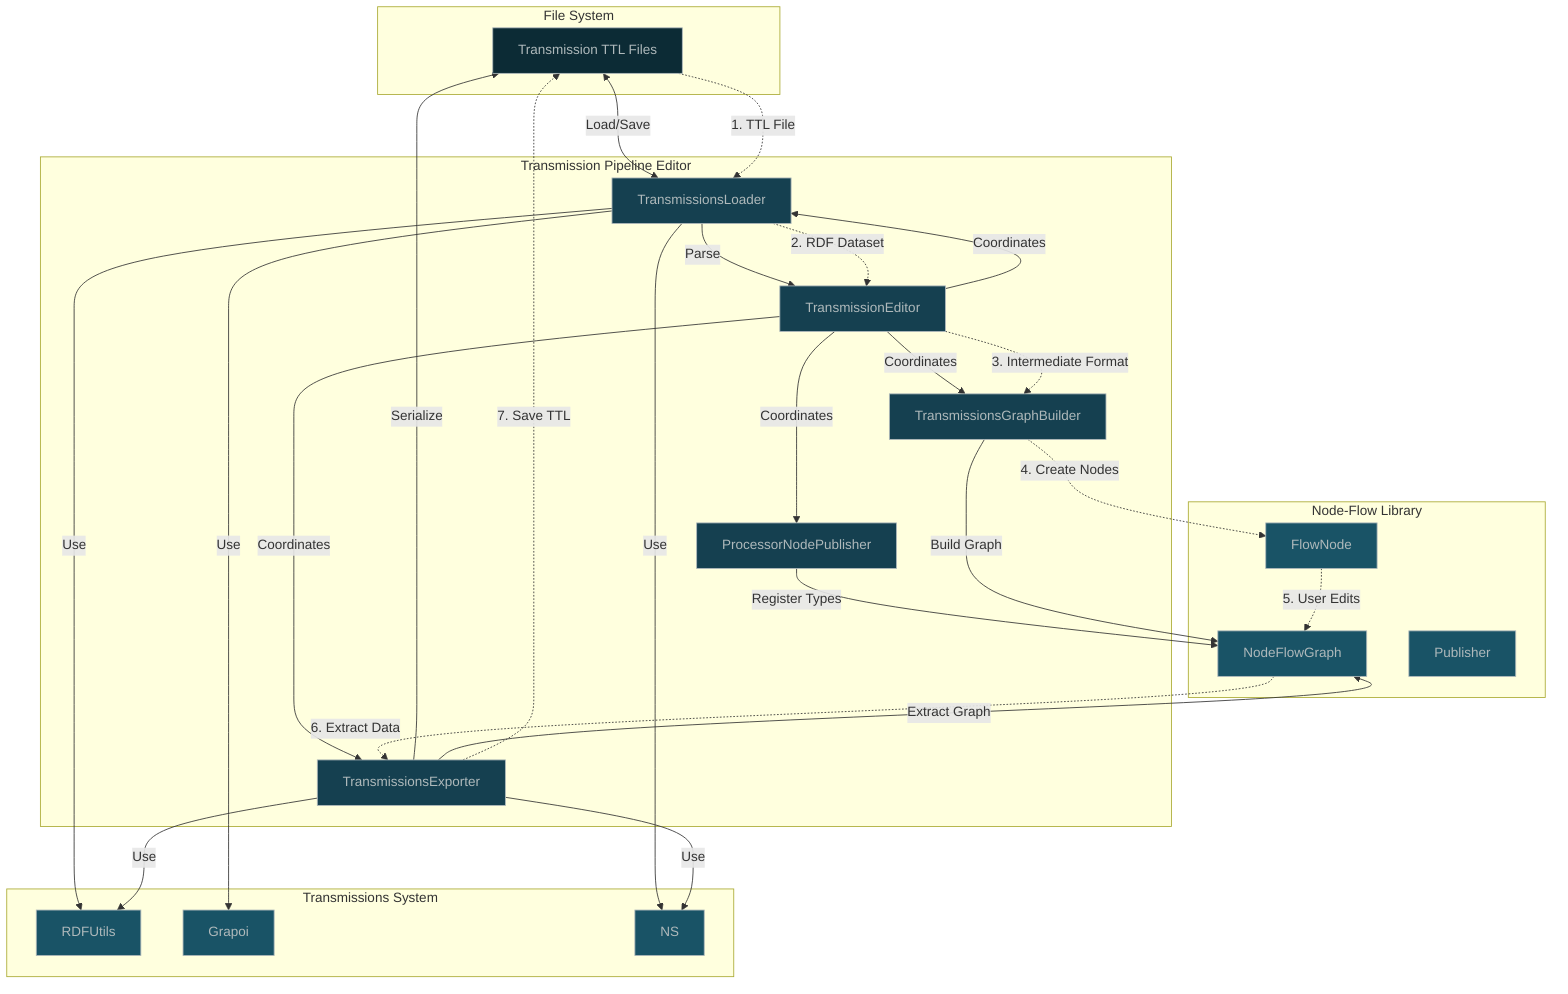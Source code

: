 flowchart TB
    subgraph files["File System"]
        TTL["Transmission TTL Files"]
    end
    
    subgraph editor["Transmission Pipeline Editor"]
        TE["TransmissionEditor"]
        TL["TransmissionsLoader"]
        PNP["ProcessorNodePublisher"]
        TGB["TransmissionsGraphBuilder"]
        TEX["TransmissionsExporter"]
    end
    
    subgraph nodeflow["Node-Flow Library"]
        NFG["NodeFlowGraph"]
        FN["FlowNode"]
        PB["Publisher"]
    end
    
    subgraph system["Transmissions System"]
        RU["RDFUtils"]
        GP["Grapoi"]
        NS["NS"]
    end
    
    %% Component Relationships
    TTL <--"Load/Save"--> TL
    TL --"Parse"--> TE
    TEX --"Serialize"--> TTL
    
    TE --"Coordinates"--> TL
    TE --"Coordinates"--> PNP
    TE --"Coordinates"--> TGB
    TE --"Coordinates"--> TEX
    
    PNP --"Register Types"--> NFG
    TGB --"Build Graph"--> NFG
    TEX --"Extract Graph"--> NFG
    
    TL --"Use"--> RU
    TL --"Use"--> GP
    TL --"Use"--> NS
    TEX --"Use"--> RU
    TEX --"Use"--> NS
    
    %% Data Flow
    TTL -.->|"1. TTL File"| TL
    TL -.->|"2. RDF Dataset"| TE
    TE -.->|"3. Intermediate Format"| TGB
    TGB -.->|"4. Create Nodes"| FN
    FN -.->|"5. User Edits"| NFG
    NFG -.->|"6. Extract Data"| TEX
    TEX -.->|"7. Save TTL"| TTL
    
    classDef component fill:#154050,stroke:#afb9bb,color:#afb9bb
    classDef data fill:#07212a,stroke:#afb9bb,color:#afb9bb,stroke-dasharray: 5 5
    classDef system fill:#195366,stroke:#afb9bb,color:#afb9bb
    classDef files fill:#0c2b35,stroke:#afb9bb,color:#afb9bb
    
    class TE,TL,PNP,TGB,TEX component
    class NFG,FN,PB system
    class RU,GP,NS system
    class TTL files